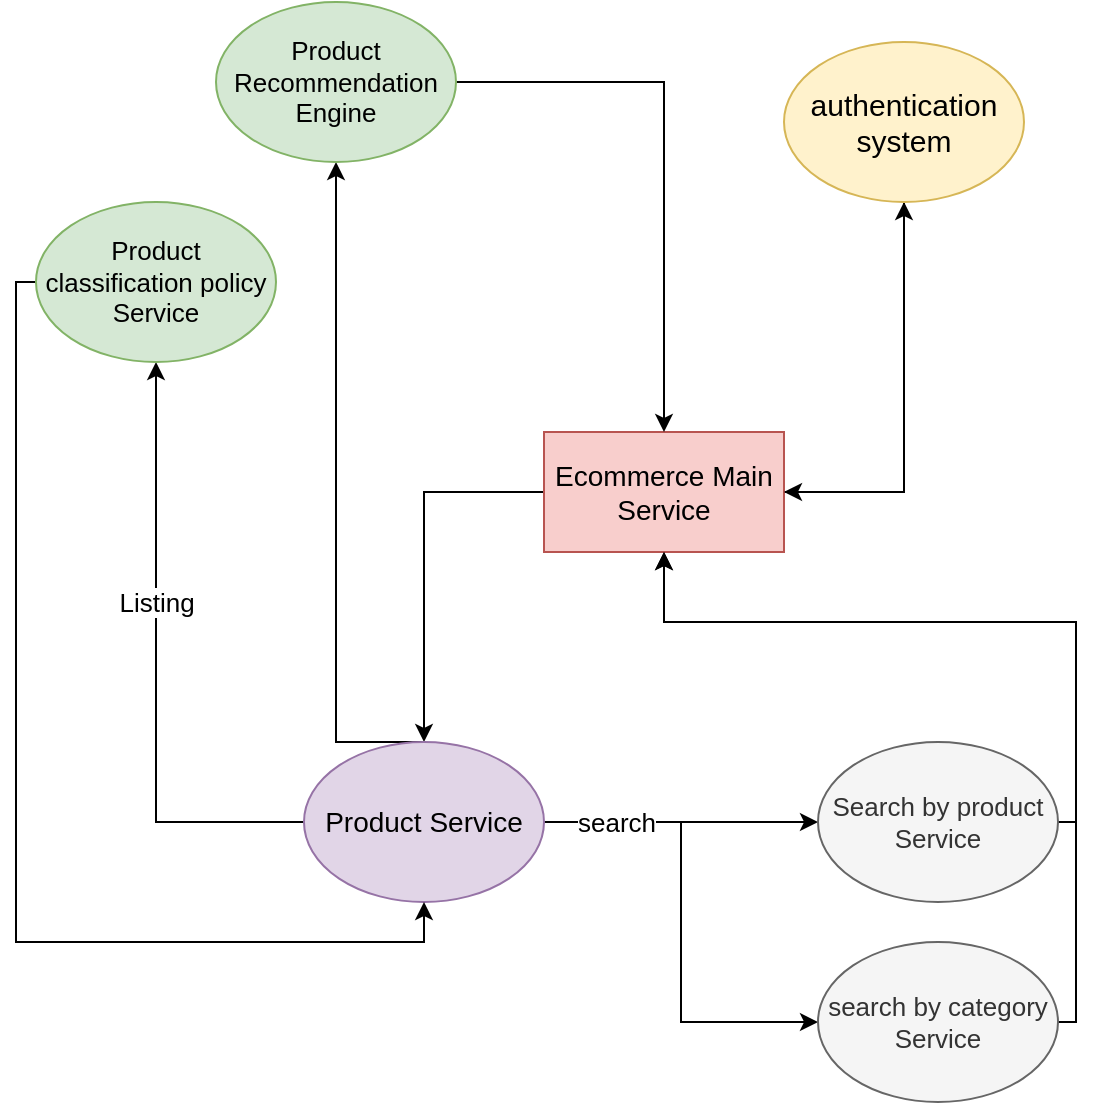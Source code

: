 <mxfile version="24.2.3" type="github">
  <diagram name="Page-1" id="tIjdkuIWJymZXRRLj7sA">
    <mxGraphModel dx="1467" dy="783" grid="1" gridSize="10" guides="1" tooltips="1" connect="1" arrows="1" fold="1" page="1" pageScale="1" pageWidth="827" pageHeight="1169" math="0" shadow="0">
      <root>
        <mxCell id="0" />
        <mxCell id="1" parent="0" />
        <mxCell id="5dZZIq5LxggSPaik0xjG-4" style="edgeStyle=orthogonalEdgeStyle;rounded=0;orthogonalLoop=1;jettySize=auto;html=1;exitX=1;exitY=0.5;exitDx=0;exitDy=0;entryX=0.5;entryY=1;entryDx=0;entryDy=0;" parent="1" source="5dZZIq5LxggSPaik0xjG-1" target="5dZZIq5LxggSPaik0xjG-2" edge="1">
          <mxGeometry relative="1" as="geometry" />
        </mxCell>
        <mxCell id="5dZZIq5LxggSPaik0xjG-6" style="edgeStyle=orthogonalEdgeStyle;rounded=0;orthogonalLoop=1;jettySize=auto;html=1;exitX=0;exitY=0.5;exitDx=0;exitDy=0;entryX=0.5;entryY=0;entryDx=0;entryDy=0;" parent="1" source="5dZZIq5LxggSPaik0xjG-1" target="5dZZIq5LxggSPaik0xjG-5" edge="1">
          <mxGeometry relative="1" as="geometry" />
        </mxCell>
        <mxCell id="5dZZIq5LxggSPaik0xjG-1" value="&lt;div style=&quot;font-size: 14px;&quot;&gt;&lt;font style=&quot;font-size: 14px;&quot;&gt;Ecommerce Main Service&lt;br&gt;&lt;/font&gt;&lt;/div&gt;" style="rounded=0;whiteSpace=wrap;html=1;fillColor=#f8cecc;strokeColor=#b85450;" parent="1" vertex="1">
          <mxGeometry x="354" y="555" width="120" height="60" as="geometry" />
        </mxCell>
        <mxCell id="5dZZIq5LxggSPaik0xjG-17" style="edgeStyle=orthogonalEdgeStyle;rounded=0;orthogonalLoop=1;jettySize=auto;html=1;exitX=0.5;exitY=1;exitDx=0;exitDy=0;entryX=1;entryY=0.5;entryDx=0;entryDy=0;" parent="1" source="5dZZIq5LxggSPaik0xjG-2" target="5dZZIq5LxggSPaik0xjG-1" edge="1">
          <mxGeometry relative="1" as="geometry" />
        </mxCell>
        <mxCell id="5dZZIq5LxggSPaik0xjG-2" value="&lt;font style=&quot;font-size: 15px;&quot;&gt;authentication system&lt;br&gt;&lt;/font&gt;" style="ellipse;whiteSpace=wrap;html=1;fillColor=#fff2cc;strokeColor=#d6b656;" parent="1" vertex="1">
          <mxGeometry x="474" y="360" width="120" height="80" as="geometry" />
        </mxCell>
        <mxCell id="5dZZIq5LxggSPaik0xjG-9" style="edgeStyle=orthogonalEdgeStyle;rounded=0;orthogonalLoop=1;jettySize=auto;html=1;exitX=1;exitY=0.5;exitDx=0;exitDy=0;entryX=0;entryY=0.5;entryDx=0;entryDy=0;" parent="1" source="5dZZIq5LxggSPaik0xjG-5" target="5dZZIq5LxggSPaik0xjG-8" edge="1">
          <mxGeometry relative="1" as="geometry" />
        </mxCell>
        <mxCell id="5dZZIq5LxggSPaik0xjG-10" style="edgeStyle=orthogonalEdgeStyle;rounded=0;orthogonalLoop=1;jettySize=auto;html=1;entryX=0;entryY=0.5;entryDx=0;entryDy=0;" parent="1" source="5dZZIq5LxggSPaik0xjG-5" target="5dZZIq5LxggSPaik0xjG-7" edge="1">
          <mxGeometry relative="1" as="geometry" />
        </mxCell>
        <mxCell id="5dZZIq5LxggSPaik0xjG-22" value="&lt;div style=&quot;font-size: 12px;&quot;&gt;&lt;font style=&quot;font-size: 13px;&quot;&gt;search&lt;/font&gt;&lt;/div&gt;" style="edgeLabel;html=1;align=center;verticalAlign=middle;resizable=0;points=[];" parent="5dZZIq5LxggSPaik0xjG-10" vertex="1" connectable="0">
          <mxGeometry x="-0.789" y="-2" relative="1" as="geometry">
            <mxPoint x="11" y="-2" as="offset" />
          </mxGeometry>
        </mxCell>
        <mxCell id="5dZZIq5LxggSPaik0xjG-20" style="edgeStyle=orthogonalEdgeStyle;rounded=0;orthogonalLoop=1;jettySize=auto;html=1;exitX=0;exitY=0.5;exitDx=0;exitDy=0;entryX=0.5;entryY=1;entryDx=0;entryDy=0;" parent="1" source="5dZZIq5LxggSPaik0xjG-5" target="5dZZIq5LxggSPaik0xjG-18" edge="1">
          <mxGeometry relative="1" as="geometry" />
        </mxCell>
        <mxCell id="5dZZIq5LxggSPaik0xjG-21" value="&lt;div style=&quot;font-size: 12px;&quot;&gt;&lt;font style=&quot;font-size: 13px;&quot;&gt;Listing&lt;/font&gt;&lt;/div&gt;" style="edgeLabel;html=1;align=center;verticalAlign=middle;resizable=0;points=[];" parent="5dZZIq5LxggSPaik0xjG-20" vertex="1" connectable="0">
          <mxGeometry x="0.215" relative="1" as="geometry">
            <mxPoint as="offset" />
          </mxGeometry>
        </mxCell>
        <mxCell id="5dZZIq5LxggSPaik0xjG-29" style="edgeStyle=orthogonalEdgeStyle;rounded=0;orthogonalLoop=1;jettySize=auto;html=1;exitX=0.5;exitY=0;exitDx=0;exitDy=0;entryX=0.5;entryY=1;entryDx=0;entryDy=0;" parent="1" source="5dZZIq5LxggSPaik0xjG-5" target="5dZZIq5LxggSPaik0xjG-28" edge="1">
          <mxGeometry relative="1" as="geometry">
            <Array as="points">
              <mxPoint x="250" y="710" />
              <mxPoint x="250" y="440" />
            </Array>
          </mxGeometry>
        </mxCell>
        <mxCell id="5dZZIq5LxggSPaik0xjG-5" value="&lt;font style=&quot;font-size: 14px;&quot;&gt;Product Service&lt;br&gt;&lt;/font&gt;" style="ellipse;whiteSpace=wrap;html=1;fillColor=#e1d5e7;strokeColor=#9673a6;" parent="1" vertex="1">
          <mxGeometry x="234" y="710" width="120" height="80" as="geometry" />
        </mxCell>
        <mxCell id="5dZZIq5LxggSPaik0xjG-16" style="edgeStyle=orthogonalEdgeStyle;rounded=0;orthogonalLoop=1;jettySize=auto;html=1;entryX=0.5;entryY=1;entryDx=0;entryDy=0;" parent="1" source="5dZZIq5LxggSPaik0xjG-7" target="5dZZIq5LxggSPaik0xjG-1" edge="1">
          <mxGeometry relative="1" as="geometry">
            <Array as="points">
              <mxPoint x="620" y="850" />
              <mxPoint x="620" y="650" />
              <mxPoint x="414" y="650" />
            </Array>
          </mxGeometry>
        </mxCell>
        <mxCell id="5dZZIq5LxggSPaik0xjG-7" value="&lt;font style=&quot;font-size: 13px;&quot;&gt;search by category Service&lt;br&gt;&lt;/font&gt;" style="ellipse;whiteSpace=wrap;html=1;fillColor=#f5f5f5;fontColor=#333333;strokeColor=#666666;" parent="1" vertex="1">
          <mxGeometry x="491" y="810" width="120" height="80" as="geometry" />
        </mxCell>
        <mxCell id="5dZZIq5LxggSPaik0xjG-11" style="edgeStyle=orthogonalEdgeStyle;rounded=0;orthogonalLoop=1;jettySize=auto;html=1;exitX=1;exitY=0.5;exitDx=0;exitDy=0;entryX=0.5;entryY=1;entryDx=0;entryDy=0;" parent="1" source="5dZZIq5LxggSPaik0xjG-8" target="5dZZIq5LxggSPaik0xjG-1" edge="1">
          <mxGeometry relative="1" as="geometry">
            <Array as="points">
              <mxPoint x="620" y="750" />
              <mxPoint x="620" y="650" />
              <mxPoint x="414" y="650" />
            </Array>
          </mxGeometry>
        </mxCell>
        <mxCell id="5dZZIq5LxggSPaik0xjG-8" value="&lt;font style=&quot;font-size: 13px;&quot;&gt;Search by product Service&lt;br&gt;&lt;/font&gt;" style="ellipse;whiteSpace=wrap;html=1;fillColor=#f5f5f5;fontColor=#333333;strokeColor=#666666;" parent="1" vertex="1">
          <mxGeometry x="491" y="710" width="120" height="80" as="geometry" />
        </mxCell>
        <mxCell id="5dZZIq5LxggSPaik0xjG-26" style="edgeStyle=orthogonalEdgeStyle;rounded=0;orthogonalLoop=1;jettySize=auto;html=1;exitX=0;exitY=0.5;exitDx=0;exitDy=0;entryX=0.5;entryY=1;entryDx=0;entryDy=0;" parent="1" source="5dZZIq5LxggSPaik0xjG-18" target="5dZZIq5LxggSPaik0xjG-5" edge="1">
          <mxGeometry relative="1" as="geometry">
            <Array as="points">
              <mxPoint x="90" y="480" />
              <mxPoint x="90" y="810" />
              <mxPoint x="294" y="810" />
            </Array>
          </mxGeometry>
        </mxCell>
        <mxCell id="5dZZIq5LxggSPaik0xjG-18" value="&lt;font style=&quot;font-size: 13px;&quot;&gt;Product classification policy Service&lt;br&gt;&lt;/font&gt;" style="ellipse;whiteSpace=wrap;html=1;fillColor=#d5e8d4;strokeColor=#82b366;" parent="1" vertex="1">
          <mxGeometry x="100" y="440" width="120" height="80" as="geometry" />
        </mxCell>
        <mxCell id="5dZZIq5LxggSPaik0xjG-30" style="edgeStyle=orthogonalEdgeStyle;rounded=0;orthogonalLoop=1;jettySize=auto;html=1;exitX=1;exitY=0.5;exitDx=0;exitDy=0;entryX=0.5;entryY=0;entryDx=0;entryDy=0;" parent="1" source="5dZZIq5LxggSPaik0xjG-28" target="5dZZIq5LxggSPaik0xjG-1" edge="1">
          <mxGeometry relative="1" as="geometry" />
        </mxCell>
        <mxCell id="5dZZIq5LxggSPaik0xjG-28" value="&lt;font style=&quot;font-size: 13px;&quot;&gt;Product Recommendation Engine&lt;br&gt;&lt;/font&gt;" style="ellipse;whiteSpace=wrap;html=1;fillColor=#d5e8d4;strokeColor=#82b366;" parent="1" vertex="1">
          <mxGeometry x="190" y="340" width="120" height="80" as="geometry" />
        </mxCell>
      </root>
    </mxGraphModel>
  </diagram>
</mxfile>
